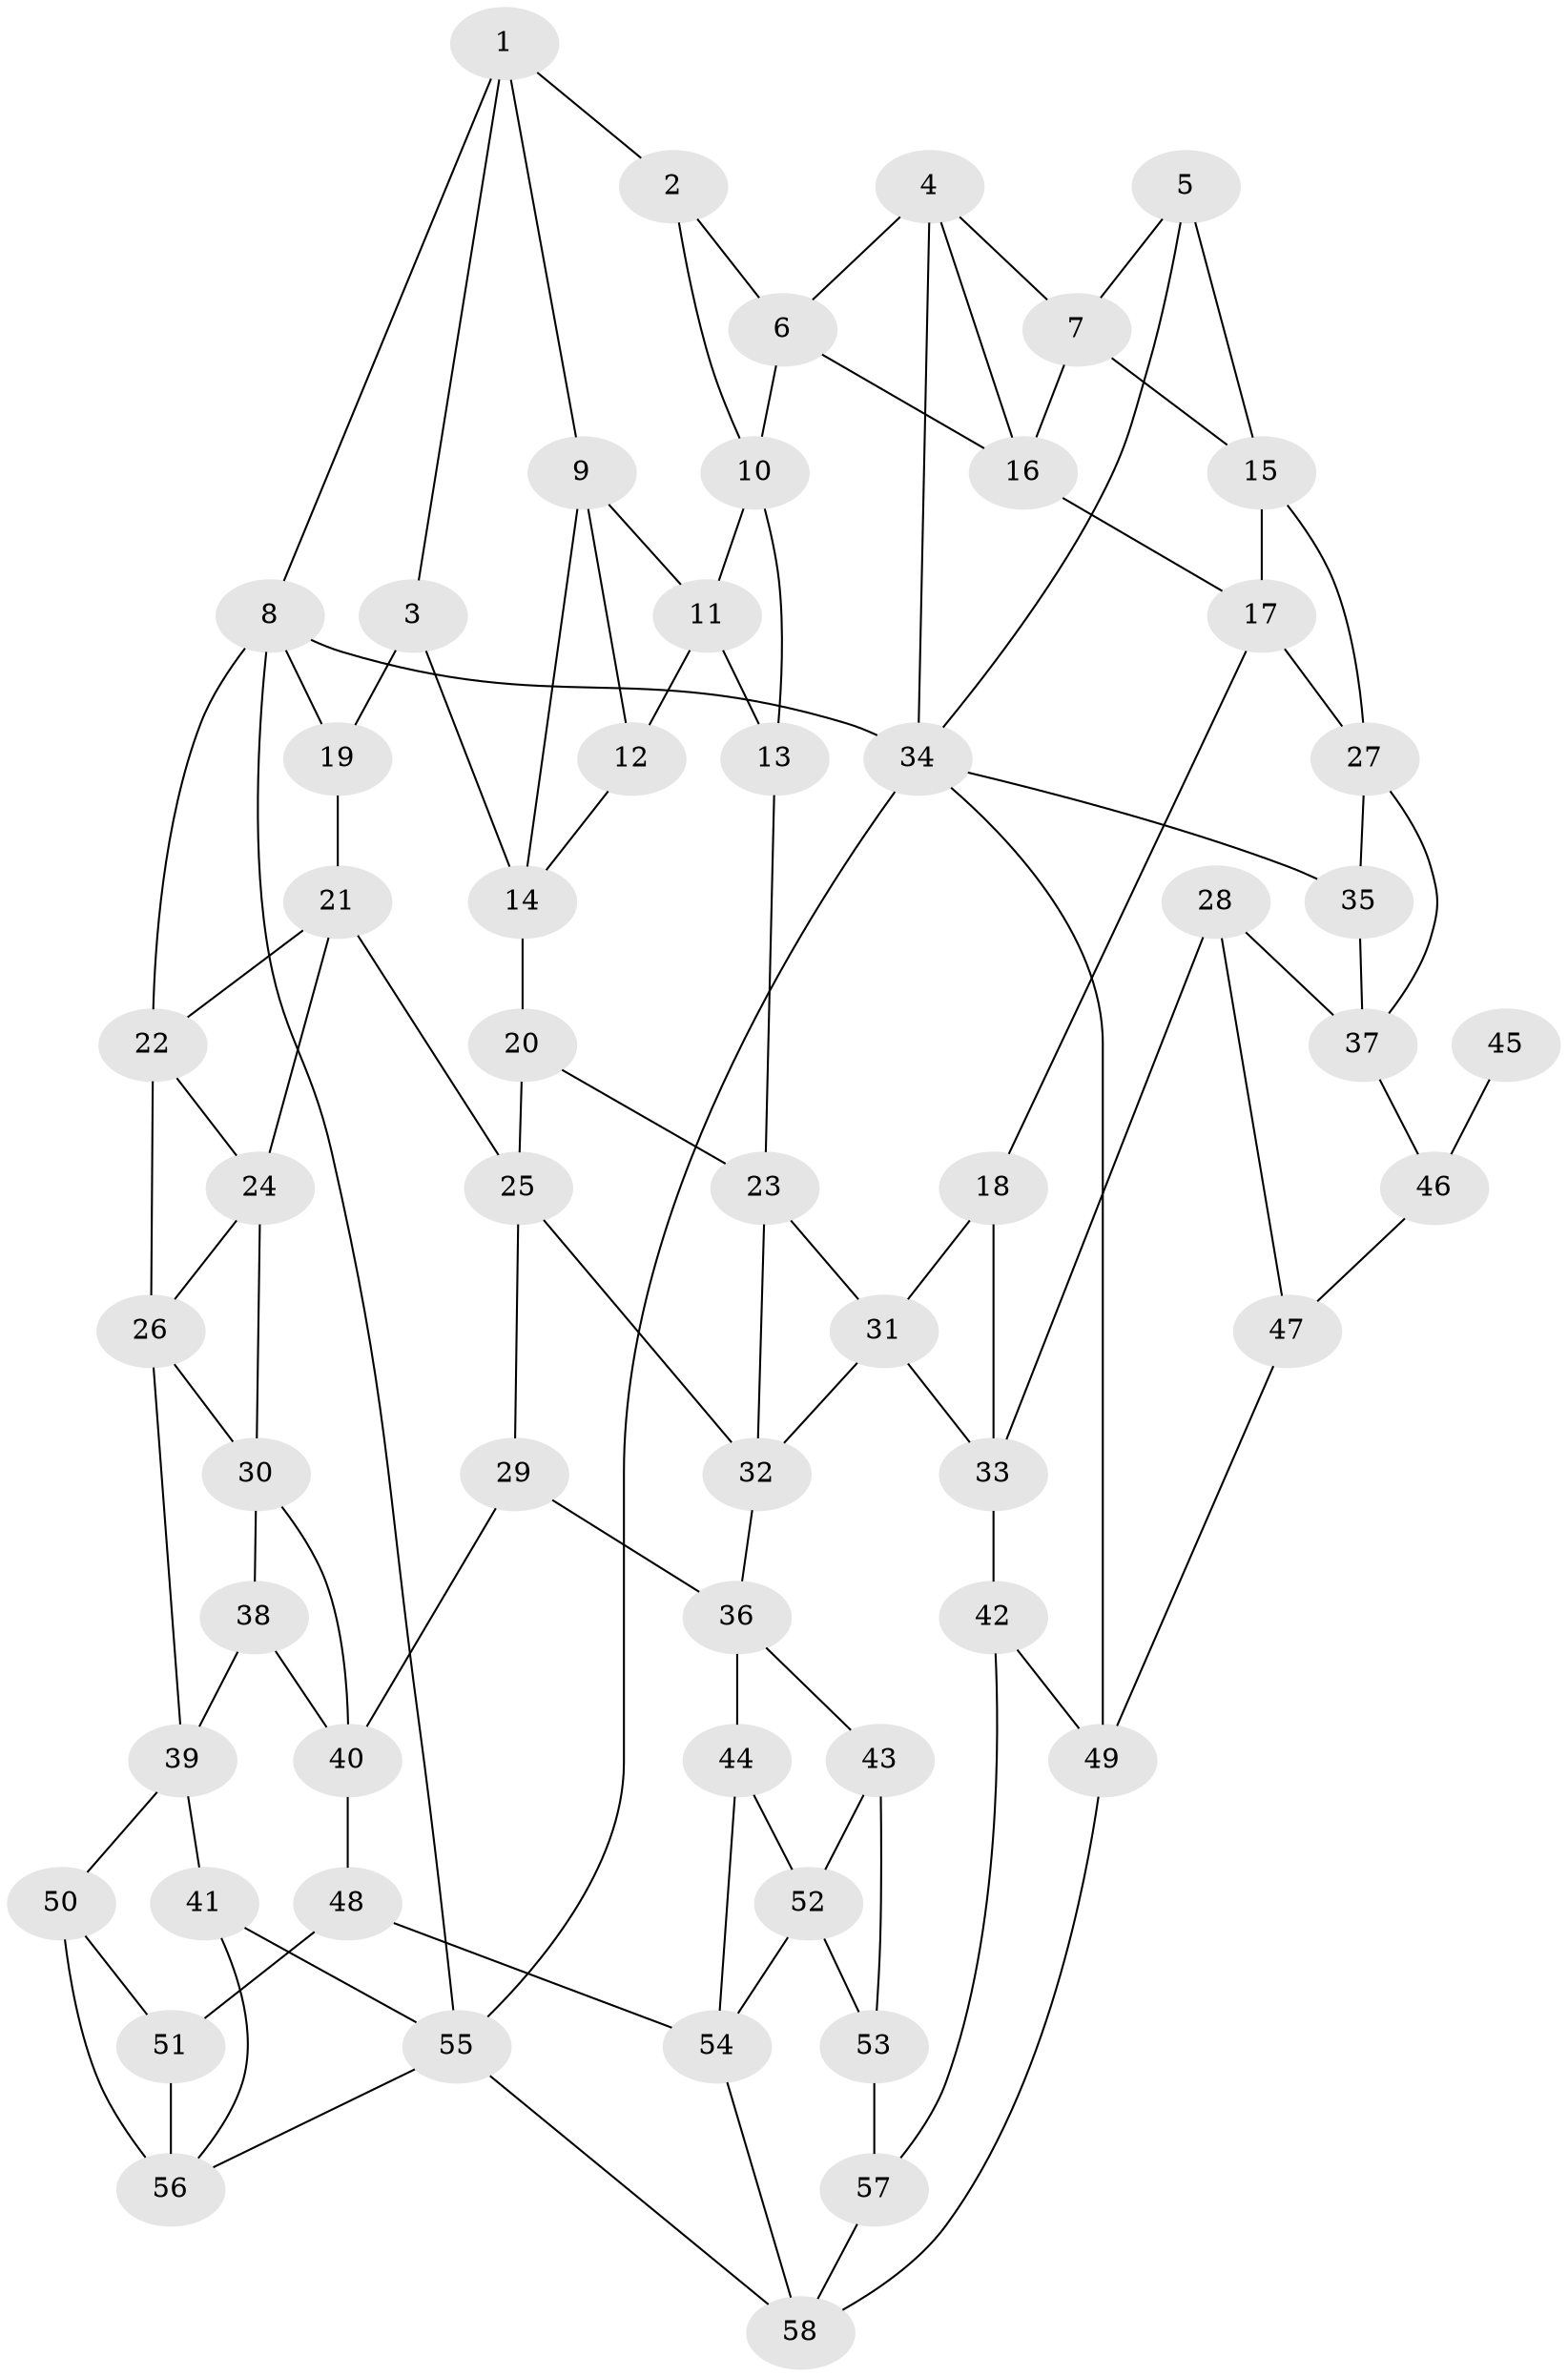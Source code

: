 // original degree distribution, {3: 0.034482758620689655, 6: 0.25, 4: 0.23275862068965517, 5: 0.4827586206896552}
// Generated by graph-tools (version 1.1) at 2025/03/03/09/25 03:03:29]
// undirected, 58 vertices, 105 edges
graph export_dot {
graph [start="1"]
  node [color=gray90,style=filled];
  1;
  2;
  3;
  4;
  5;
  6;
  7;
  8;
  9;
  10;
  11;
  12;
  13;
  14;
  15;
  16;
  17;
  18;
  19;
  20;
  21;
  22;
  23;
  24;
  25;
  26;
  27;
  28;
  29;
  30;
  31;
  32;
  33;
  34;
  35;
  36;
  37;
  38;
  39;
  40;
  41;
  42;
  43;
  44;
  45;
  46;
  47;
  48;
  49;
  50;
  51;
  52;
  53;
  54;
  55;
  56;
  57;
  58;
  1 -- 2 [weight=1.0];
  1 -- 3 [weight=1.0];
  1 -- 8 [weight=1.0];
  1 -- 9 [weight=1.0];
  2 -- 6 [weight=1.0];
  2 -- 10 [weight=1.0];
  3 -- 14 [weight=1.0];
  3 -- 19 [weight=2.0];
  4 -- 6 [weight=1.0];
  4 -- 7 [weight=1.0];
  4 -- 16 [weight=1.0];
  4 -- 34 [weight=1.0];
  5 -- 7 [weight=1.0];
  5 -- 15 [weight=1.0];
  5 -- 34 [weight=1.0];
  6 -- 10 [weight=1.0];
  6 -- 16 [weight=1.0];
  7 -- 15 [weight=1.0];
  7 -- 16 [weight=1.0];
  8 -- 19 [weight=1.0];
  8 -- 22 [weight=1.0];
  8 -- 34 [weight=1.0];
  8 -- 55 [weight=1.0];
  9 -- 11 [weight=1.0];
  9 -- 12 [weight=1.0];
  9 -- 14 [weight=1.0];
  10 -- 11 [weight=1.0];
  10 -- 13 [weight=1.0];
  11 -- 12 [weight=1.0];
  11 -- 13 [weight=1.0];
  12 -- 14 [weight=1.0];
  13 -- 23 [weight=1.0];
  14 -- 20 [weight=1.0];
  15 -- 17 [weight=1.0];
  15 -- 27 [weight=1.0];
  16 -- 17 [weight=1.0];
  17 -- 18 [weight=1.0];
  17 -- 27 [weight=1.0];
  18 -- 31 [weight=1.0];
  18 -- 33 [weight=1.0];
  19 -- 21 [weight=1.0];
  20 -- 23 [weight=1.0];
  20 -- 25 [weight=1.0];
  21 -- 22 [weight=1.0];
  21 -- 24 [weight=1.0];
  21 -- 25 [weight=1.0];
  22 -- 24 [weight=1.0];
  22 -- 26 [weight=1.0];
  23 -- 31 [weight=1.0];
  23 -- 32 [weight=1.0];
  24 -- 26 [weight=1.0];
  24 -- 30 [weight=1.0];
  25 -- 29 [weight=1.0];
  25 -- 32 [weight=1.0];
  26 -- 30 [weight=1.0];
  26 -- 39 [weight=1.0];
  27 -- 35 [weight=1.0];
  27 -- 37 [weight=1.0];
  28 -- 33 [weight=1.0];
  28 -- 37 [weight=1.0];
  28 -- 47 [weight=1.0];
  29 -- 36 [weight=1.0];
  29 -- 40 [weight=1.0];
  30 -- 38 [weight=1.0];
  30 -- 40 [weight=1.0];
  31 -- 32 [weight=1.0];
  31 -- 33 [weight=1.0];
  32 -- 36 [weight=1.0];
  33 -- 42 [weight=1.0];
  34 -- 35 [weight=1.0];
  34 -- 49 [weight=1.0];
  34 -- 55 [weight=1.0];
  35 -- 37 [weight=1.0];
  36 -- 43 [weight=1.0];
  36 -- 44 [weight=1.0];
  37 -- 46 [weight=1.0];
  38 -- 39 [weight=1.0];
  38 -- 40 [weight=1.0];
  39 -- 41 [weight=1.0];
  39 -- 50 [weight=1.0];
  40 -- 48 [weight=1.0];
  41 -- 55 [weight=1.0];
  41 -- 56 [weight=1.0];
  42 -- 49 [weight=1.0];
  42 -- 57 [weight=1.0];
  43 -- 52 [weight=1.0];
  43 -- 53 [weight=1.0];
  44 -- 52 [weight=1.0];
  44 -- 54 [weight=1.0];
  45 -- 46 [weight=2.0];
  46 -- 47 [weight=1.0];
  47 -- 49 [weight=1.0];
  48 -- 51 [weight=2.0];
  48 -- 54 [weight=1.0];
  49 -- 58 [weight=1.0];
  50 -- 51 [weight=1.0];
  50 -- 56 [weight=2.0];
  51 -- 56 [weight=1.0];
  52 -- 53 [weight=1.0];
  52 -- 54 [weight=1.0];
  53 -- 57 [weight=2.0];
  54 -- 58 [weight=1.0];
  55 -- 56 [weight=1.0];
  55 -- 58 [weight=1.0];
  57 -- 58 [weight=1.0];
}

